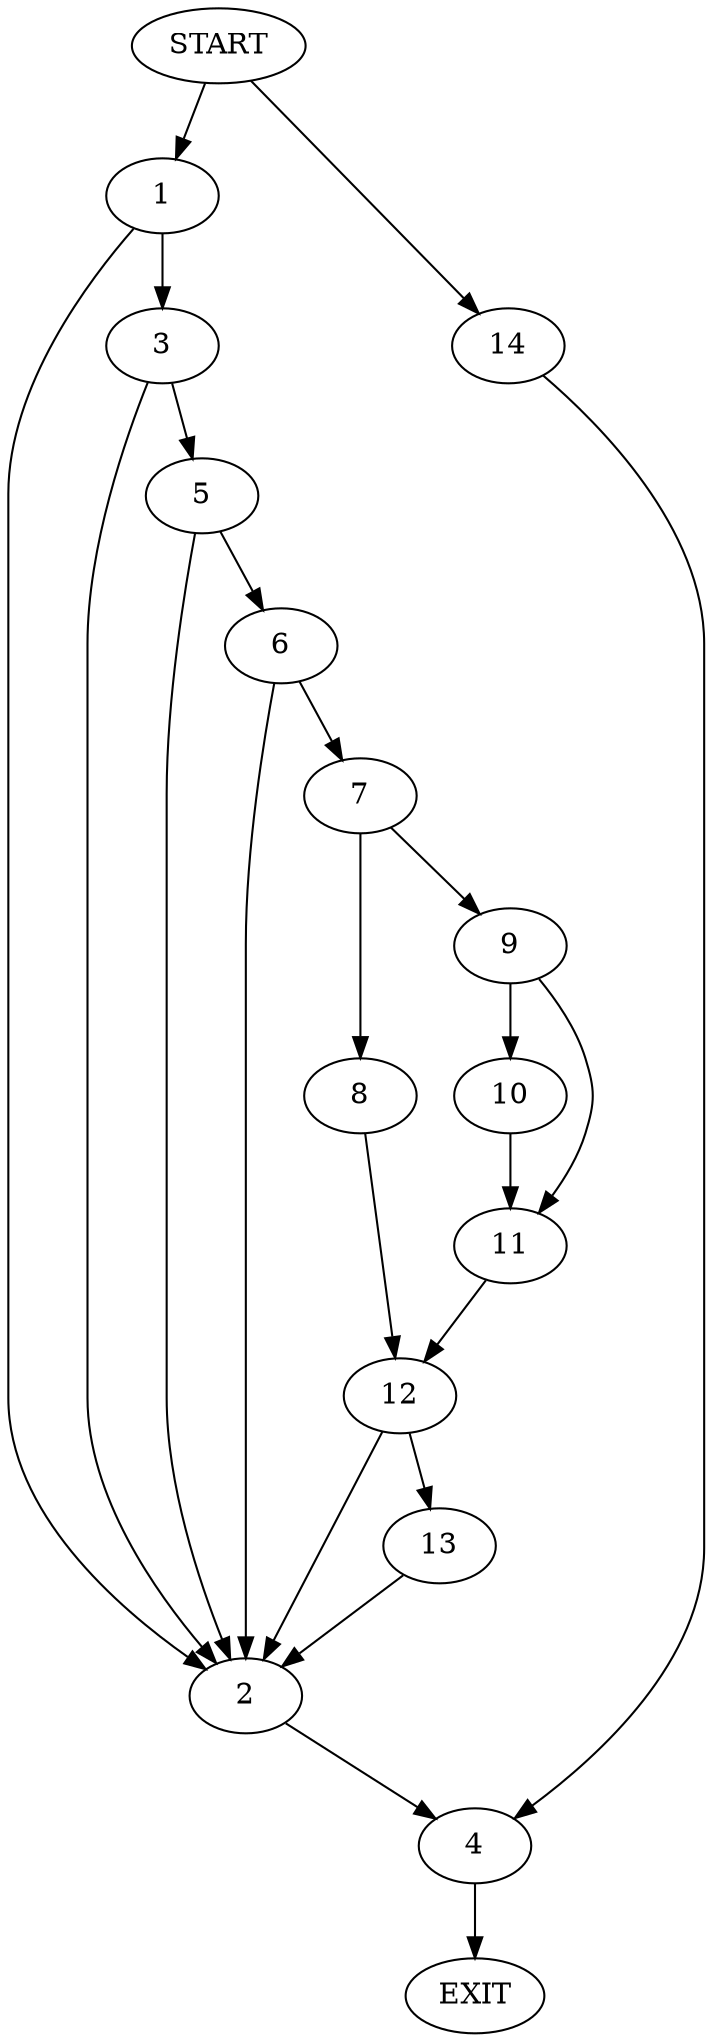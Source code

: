 digraph {
0 [label="START"]
15 [label="EXIT"]
0 -> 1
1 -> 2
1 -> 3
2 -> 4
3 -> 2
3 -> 5
5 -> 2
5 -> 6
6 -> 2
6 -> 7
7 -> 8
7 -> 9
9 -> 10
9 -> 11
8 -> 12
11 -> 12
10 -> 11
12 -> 13
12 -> 2
13 -> 2
4 -> 15
0 -> 14
14 -> 4
}
